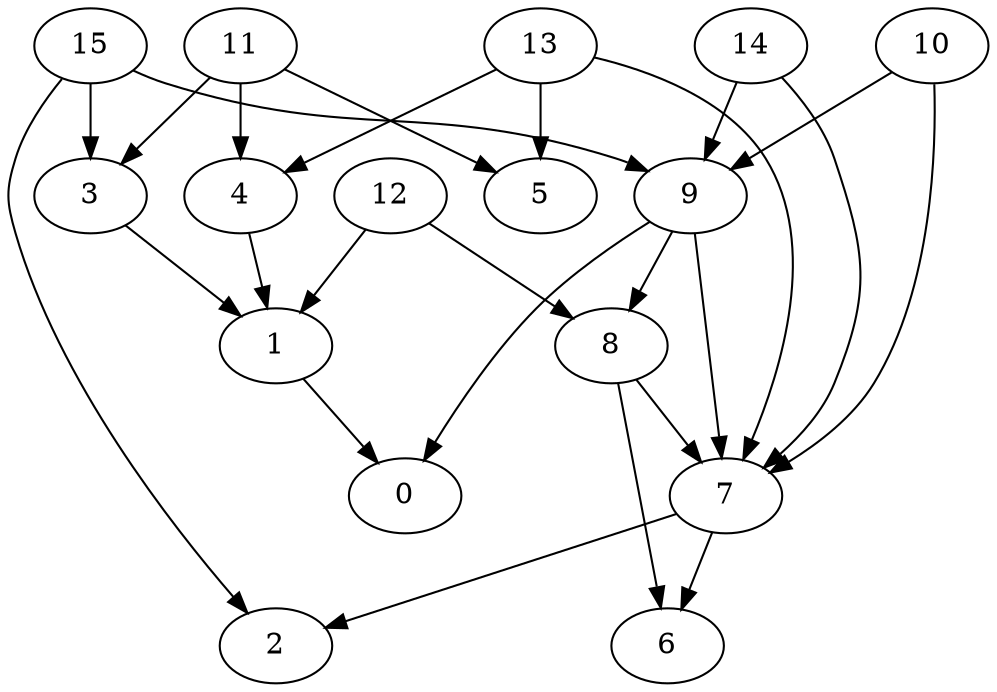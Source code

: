 digraph "Random_Nodes_16_Density_1.56_CCR_0.10_WeightType_Random_Homogeneous-2" {
10 [Weight=135];
15 [Weight=81];
14 [Weight=27];
9 [Weight=121];
12 [Weight=67];
11 [Weight=108];
13 [Weight=81];
8 [Weight=108];
3 [Weight=121];
4 [Weight=121];
7 [Weight=108];
1 [Weight=94];
6 [Weight=121];
2 [Weight=94];
0 [Weight=67];
5 [Weight=54];
12 -> 8 [Weight=2];
10 -> 7 [Weight=6];
13 -> 7 [Weight=10];
15 -> 2 [Weight=7];
14 -> 9 [Weight=4];
4 -> 1 [Weight=4];
8 -> 6 [Weight=3];
15 -> 9 [Weight=9];
13 -> 4 [Weight=3];
7 -> 2 [Weight=10];
9 -> 7 [Weight=7];
15 -> 3 [Weight=9];
11 -> 5 [Weight=5];
14 -> 7 [Weight=9];
13 -> 5 [Weight=6];
12 -> 1 [Weight=7];
11 -> 4 [Weight=6];
11 -> 3 [Weight=2];
3 -> 1 [Weight=10];
10 -> 9 [Weight=6];
9 -> 8 [Weight=4];
7 -> 6 [Weight=8];
8 -> 7 [Weight=2];
1 -> 0 [Weight=4];
9 -> 0 [Weight=8];
}
